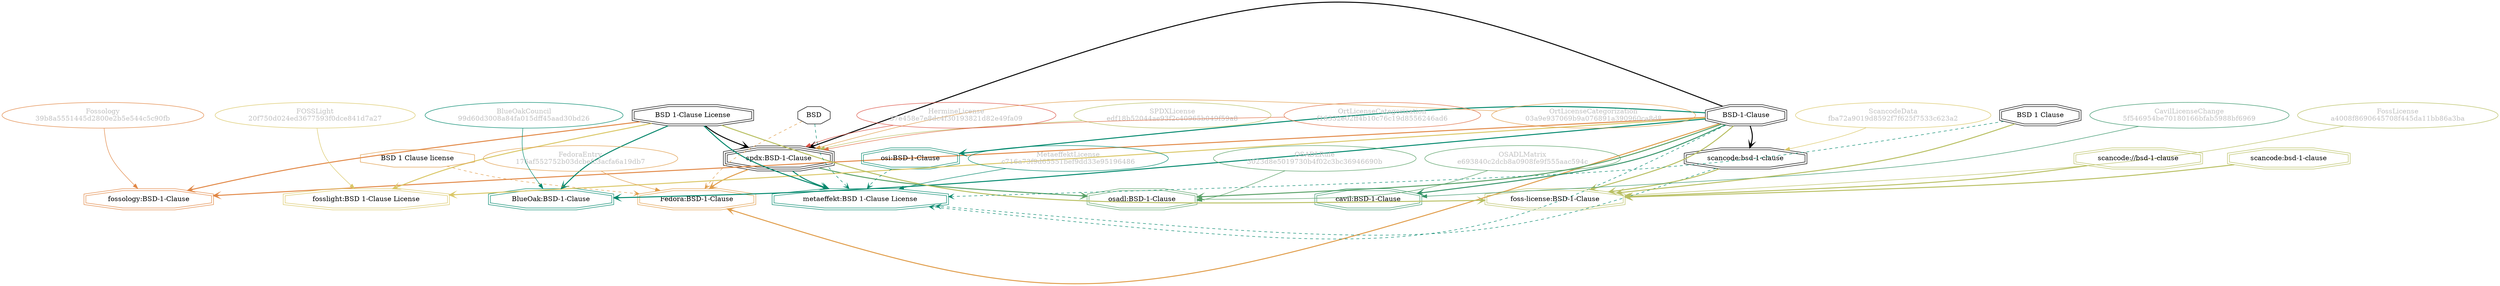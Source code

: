 strict digraph {
    node [shape=box];
    graph [splines=curved];
    350 [label="SPDXLicense\nedf18b52044ae93f2c40965b049f59a8"
        ,fontcolor=gray
        ,color="#b8bf62"
        ,fillcolor="beige;1"
        ,shape=ellipse];
    351 [label="spdx:BSD-1-Clause"
        ,shape=tripleoctagon];
    352 [label="BSD-1-Clause"
        ,shape=doubleoctagon];
    353 [label="BSD 1-Clause License"
        ,shape=doubleoctagon];
    5932 [label="FedoraEntry\n176af552752b03dcbefc3acfa6a19db7"
         ,fontcolor=gray
         ,color="#e09d4b"
         ,fillcolor="beige;1"
         ,shape=ellipse];
    5933 [label="Fedora:BSD-1-Clause"
         ,color="#e09d4b"
         ,shape=doubleoctagon];
    5934 [label="BSD 1 Clause license"
         ,color="#e09d4b"
         ,shape=octagon];
    5935 [label=BSD,shape=octagon];
    8647 [label="BlueOakCouncil\n99d60d3008a84fa015dff45aad30bd26"
         ,fontcolor=gray
         ,color="#00876c"
         ,fillcolor="beige;1"
         ,shape=ellipse];
    8648 [label="BlueOak:BSD-1-Clause"
         ,color="#00876c"
         ,shape=doubleoctagon];
    9476 [label="OSADLRule\n3023d8e5019730b4f02c3bc36946690b"
         ,fontcolor=gray
         ,color="#58a066"
         ,fillcolor="beige;1"
         ,shape=ellipse];
    9477 [label="osadl:BSD-1-Clause"
         ,color="#58a066"
         ,shape=doubleoctagon];
    9806 [label="OSADLMatrix\ne693840c2dcb8a0908fe9f555aac594c"
         ,fontcolor=gray
         ,color="#58a066"
         ,fillcolor="beige;1"
         ,shape=ellipse];
    12658 [label="ScancodeData\nfba72a9019d8592f7f625f7533c623a2"
          ,fontcolor=gray
          ,color="#dac767"
          ,fillcolor="beige;1"
          ,shape=ellipse];
    12659 [label="scancode:bsd-1-clause"
          ,shape=doubleoctagon];
    27502 [label="Fossology\n39b8a5551445d2800e2b5e544c5c90fb"
          ,fontcolor=gray
          ,color="#e18745"
          ,fillcolor="beige;1"
          ,shape=ellipse];
    27503 [label="fossology:BSD-1-Clause"
          ,color="#e18745"
          ,shape=doubleoctagon];
    28509 [label="OrtLicenseCategorization\nf16332e02ff4b10c76c19d8556246ad6"
          ,fontcolor=gray
          ,color="#e06f45"
          ,fillcolor="beige;1"
          ,shape=ellipse];
    35366 [label="OrtLicenseCategorization\n03a9e937069b9a076891a390960ca8d8"
          ,fontcolor=gray
          ,color="#e09d4b"
          ,fillcolor="beige;1"
          ,shape=ellipse];
    36444 [label="CavilLicenseChange\n5f546954be70180166bfab5988bf6969"
          ,fontcolor=gray
          ,color="#379469"
          ,fillcolor="beige;1"
          ,shape=ellipse];
    36445 [label="cavil:BSD-1-Clause"
          ,color="#379469"
          ,shape=doubleoctagon];
    39531 [label="MetaeffektLicense\nc716a73f9d65551bef9dd33e95196486"
          ,fontcolor=gray
          ,color="#00876c"
          ,fillcolor="beige;1"
          ,shape=ellipse];
    39532 [label="metaeffekt:BSD 1-Clause License"
          ,color="#00876c"
          ,shape=doubleoctagon];
    39533 [label="BSD 1 Clause"
          ,shape=doubleoctagon];
    39534 [label="osi:BSD-1-Clause"
          ,color="#00876c"
          ,shape=doubleoctagon];
    49947 [label="HermineLicense\n37e458e7e8dc4f30193821d82e49fa09"
          ,fontcolor=gray
          ,color="#dc574a"
          ,fillcolor="beige;1"
          ,shape=ellipse];
    50324 [label="FossLicense\na4008f8690645708f445da11bb86a3ba"
          ,fontcolor=gray
          ,color="#b8bf62"
          ,fillcolor="beige;1"
          ,shape=ellipse];
    50325 [label="foss-license:BSD-1-Clause"
          ,color="#b8bf62"
          ,shape=doubleoctagon];
    50326 [label="scancode://bsd-1-clause"
          ,color="#b8bf62"
          ,shape=doubleoctagon];
    50327 [label="scancode:bsd-1-clause"
          ,color="#b8bf62"
          ,shape=doubleoctagon];
    51167 [label="FOSSLight\n20f750d024ed3677593f0dce841d7a27"
          ,fontcolor=gray
          ,color="#dac767"
          ,fillcolor="beige;1"
          ,shape=ellipse];
    51168 [label="fosslight:BSD 1-Clause License"
          ,color="#dac767"
          ,shape=doubleoctagon];
    350 -> 351 [weight=0.5
               ,color="#b8bf62"];
    351 -> 5933 [style=bold
                ,arrowhead=vee
                ,weight=0.7
                ,color="#e09d4b"];
    351 -> 9477 [style=bold
                ,arrowhead=vee
                ,weight=0.7
                ,color="#58a066"];
    351 -> 39532 [style=bold
                 ,arrowhead=vee
                 ,weight=0.7
                 ,color="#00876c"];
    352 -> 351 [style=bold
               ,arrowhead=vee
               ,weight=0.7];
    352 -> 5933 [style=bold
                ,arrowhead=vee
                ,weight=0.7
                ,color="#e09d4b"];
    352 -> 8648 [style=bold
                ,arrowhead=vee
                ,weight=0.7
                ,color="#00876c"];
    352 -> 9477 [style=bold
                ,arrowhead=vee
                ,weight=0.7
                ,color="#58a066"];
    352 -> 12659 [style=bold
                 ,arrowhead=vee
                 ,weight=0.7];
    352 -> 27503 [style=bold
                 ,arrowhead=vee
                 ,weight=0.7
                 ,color="#e18745"];
    352 -> 36445 [style=bold
                 ,arrowhead=vee
                 ,weight=0.7
                 ,color="#379469"];
    352 -> 36445 [style=bold
                 ,arrowhead=vee
                 ,weight=0.7
                 ,color="#379469"];
    352 -> 39532 [style=dashed
                 ,arrowhead=vee
                 ,weight=0.5
                 ,color="#00876c"];
    352 -> 39534 [style=bold
                 ,arrowhead=vee
                 ,weight=0.7
                 ,color="#00876c"];
    352 -> 50325 [style=bold
                 ,arrowhead=vee
                 ,weight=0.7
                 ,color="#b8bf62"];
    352 -> 51168 [style=bold
                 ,arrowhead=vee
                 ,weight=0.7
                 ,color="#dac767"];
    353 -> 351 [style=bold
               ,arrowhead=vee
               ,weight=0.7];
    353 -> 8648 [style=bold
                ,arrowhead=vee
                ,weight=0.7
                ,color="#00876c"];
    353 -> 27503 [style=bold
                 ,arrowhead=vee
                 ,weight=0.7
                 ,color="#e18745"];
    353 -> 39532 [style=bold
                 ,arrowhead=vee
                 ,weight=0.7
                 ,color="#00876c"];
    353 -> 50325 [style=bold
                 ,arrowhead=vee
                 ,weight=0.7
                 ,color="#b8bf62"];
    353 -> 51168 [style=bold
                 ,arrowhead=vee
                 ,weight=0.7
                 ,color="#dac767"];
    5932 -> 5933 [weight=0.5
                 ,color="#e09d4b"];
    5934 -> 5933 [style=dashed
                 ,arrowhead=vee
                 ,weight=0.5
                 ,color="#e09d4b"];
    5935 -> 5933 [style=dashed
                 ,arrowhead=vee
                 ,weight=0.5
                 ,color="#e09d4b"];
    5935 -> 39532 [style=dashed
                  ,arrowhead=vee
                  ,weight=0.5
                  ,color="#00876c"];
    8647 -> 8648 [weight=0.5
                 ,color="#00876c"];
    9476 -> 9477 [weight=0.5
                 ,color="#58a066"];
    9806 -> 9477 [weight=0.5
                 ,color="#58a066"];
    12658 -> 12659 [weight=0.5
                   ,color="#dac767"];
    12659 -> 39532 [style=dashed
                   ,arrowhead=vee
                   ,weight=0.5
                   ,color="#00876c"];
    12659 -> 50325 [style=bold
                   ,arrowhead=vee
                   ,weight=0.7
                   ,color="#b8bf62"];
    27502 -> 27503 [weight=0.5
                   ,color="#e18745"];
    28509 -> 351 [weight=0.5
                 ,color="#e06f45"];
    35366 -> 351 [weight=0.5
                 ,color="#e09d4b"];
    36444 -> 36445 [weight=0.5
                   ,color="#379469"];
    39531 -> 39532 [weight=0.5
                   ,color="#00876c"];
    39533 -> 39532 [style=dashed
                   ,arrowhead=vee
                   ,weight=0.5
                   ,color="#00876c"];
    39533 -> 50325 [style=bold
                   ,arrowhead=vee
                   ,weight=0.7
                   ,color="#b8bf62"];
    39534 -> 39532 [style=dashed
                   ,arrowhead=vee
                   ,weight=0.5
                   ,color="#00876c"];
    49947 -> 351 [weight=0.5
                 ,color="#dc574a"];
    50324 -> 50325 [weight=0.5
                   ,color="#b8bf62"];
    50326 -> 50325 [style=bold
                   ,arrowhead=vee
                   ,weight=0.7
                   ,color="#b8bf62"];
    50327 -> 50325 [style=bold
                   ,arrowhead=vee
                   ,weight=0.7
                   ,color="#b8bf62"];
    51167 -> 51168 [weight=0.5
                   ,color="#dac767"];
}
